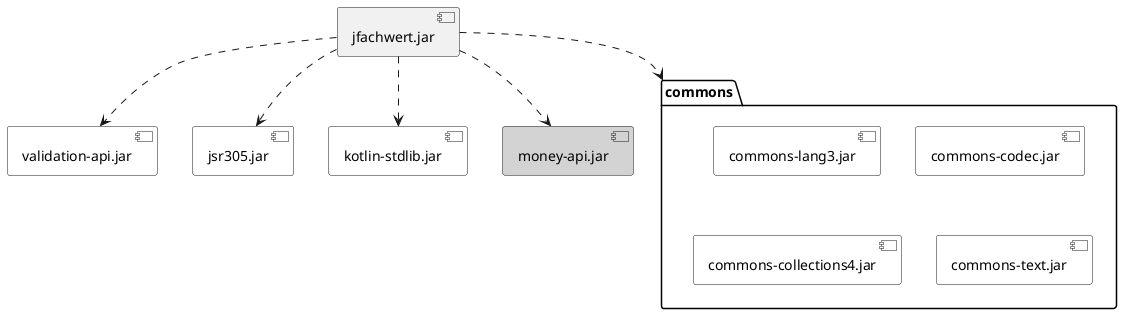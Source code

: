 @startuml

folder "commons" {

    [commons-lang3.jar]
    [commons-codec.jar]
    [commons-collections4.jar]
    [commons-text.jar]

}

[jfachwert.jar] ..> commons

[jfachwert.jar] ..> [validation-api.jar]

[jfachwert.jar] ..> [jsr305.jar]

[jfachwert.jar] ..> [kotlin-stdlib.jar]

[jfachwert.jar] ..> [money-api.jar]

[commons-lang3.jar] #White
[commons-codec.jar] #White
[commons-collections4.jar] #White
[commons-text.jar] #White
[validation-api.jar] #White
[jsr305.jar] #White
[kotlin-stdlib.jar] #White
[money-api.jar] #Lightgrey

@enduml
